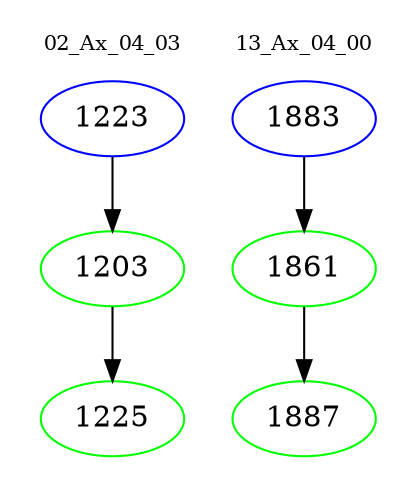 digraph{
subgraph cluster_0 {
color = white
label = "02_Ax_04_03";
fontsize=10;
T0_1223 [label="1223", color="blue"]
T0_1223 -> T0_1203 [color="black"]
T0_1203 [label="1203", color="green"]
T0_1203 -> T0_1225 [color="black"]
T0_1225 [label="1225", color="green"]
}
subgraph cluster_1 {
color = white
label = "13_Ax_04_00";
fontsize=10;
T1_1883 [label="1883", color="blue"]
T1_1883 -> T1_1861 [color="black"]
T1_1861 [label="1861", color="green"]
T1_1861 -> T1_1887 [color="black"]
T1_1887 [label="1887", color="green"]
}
}
